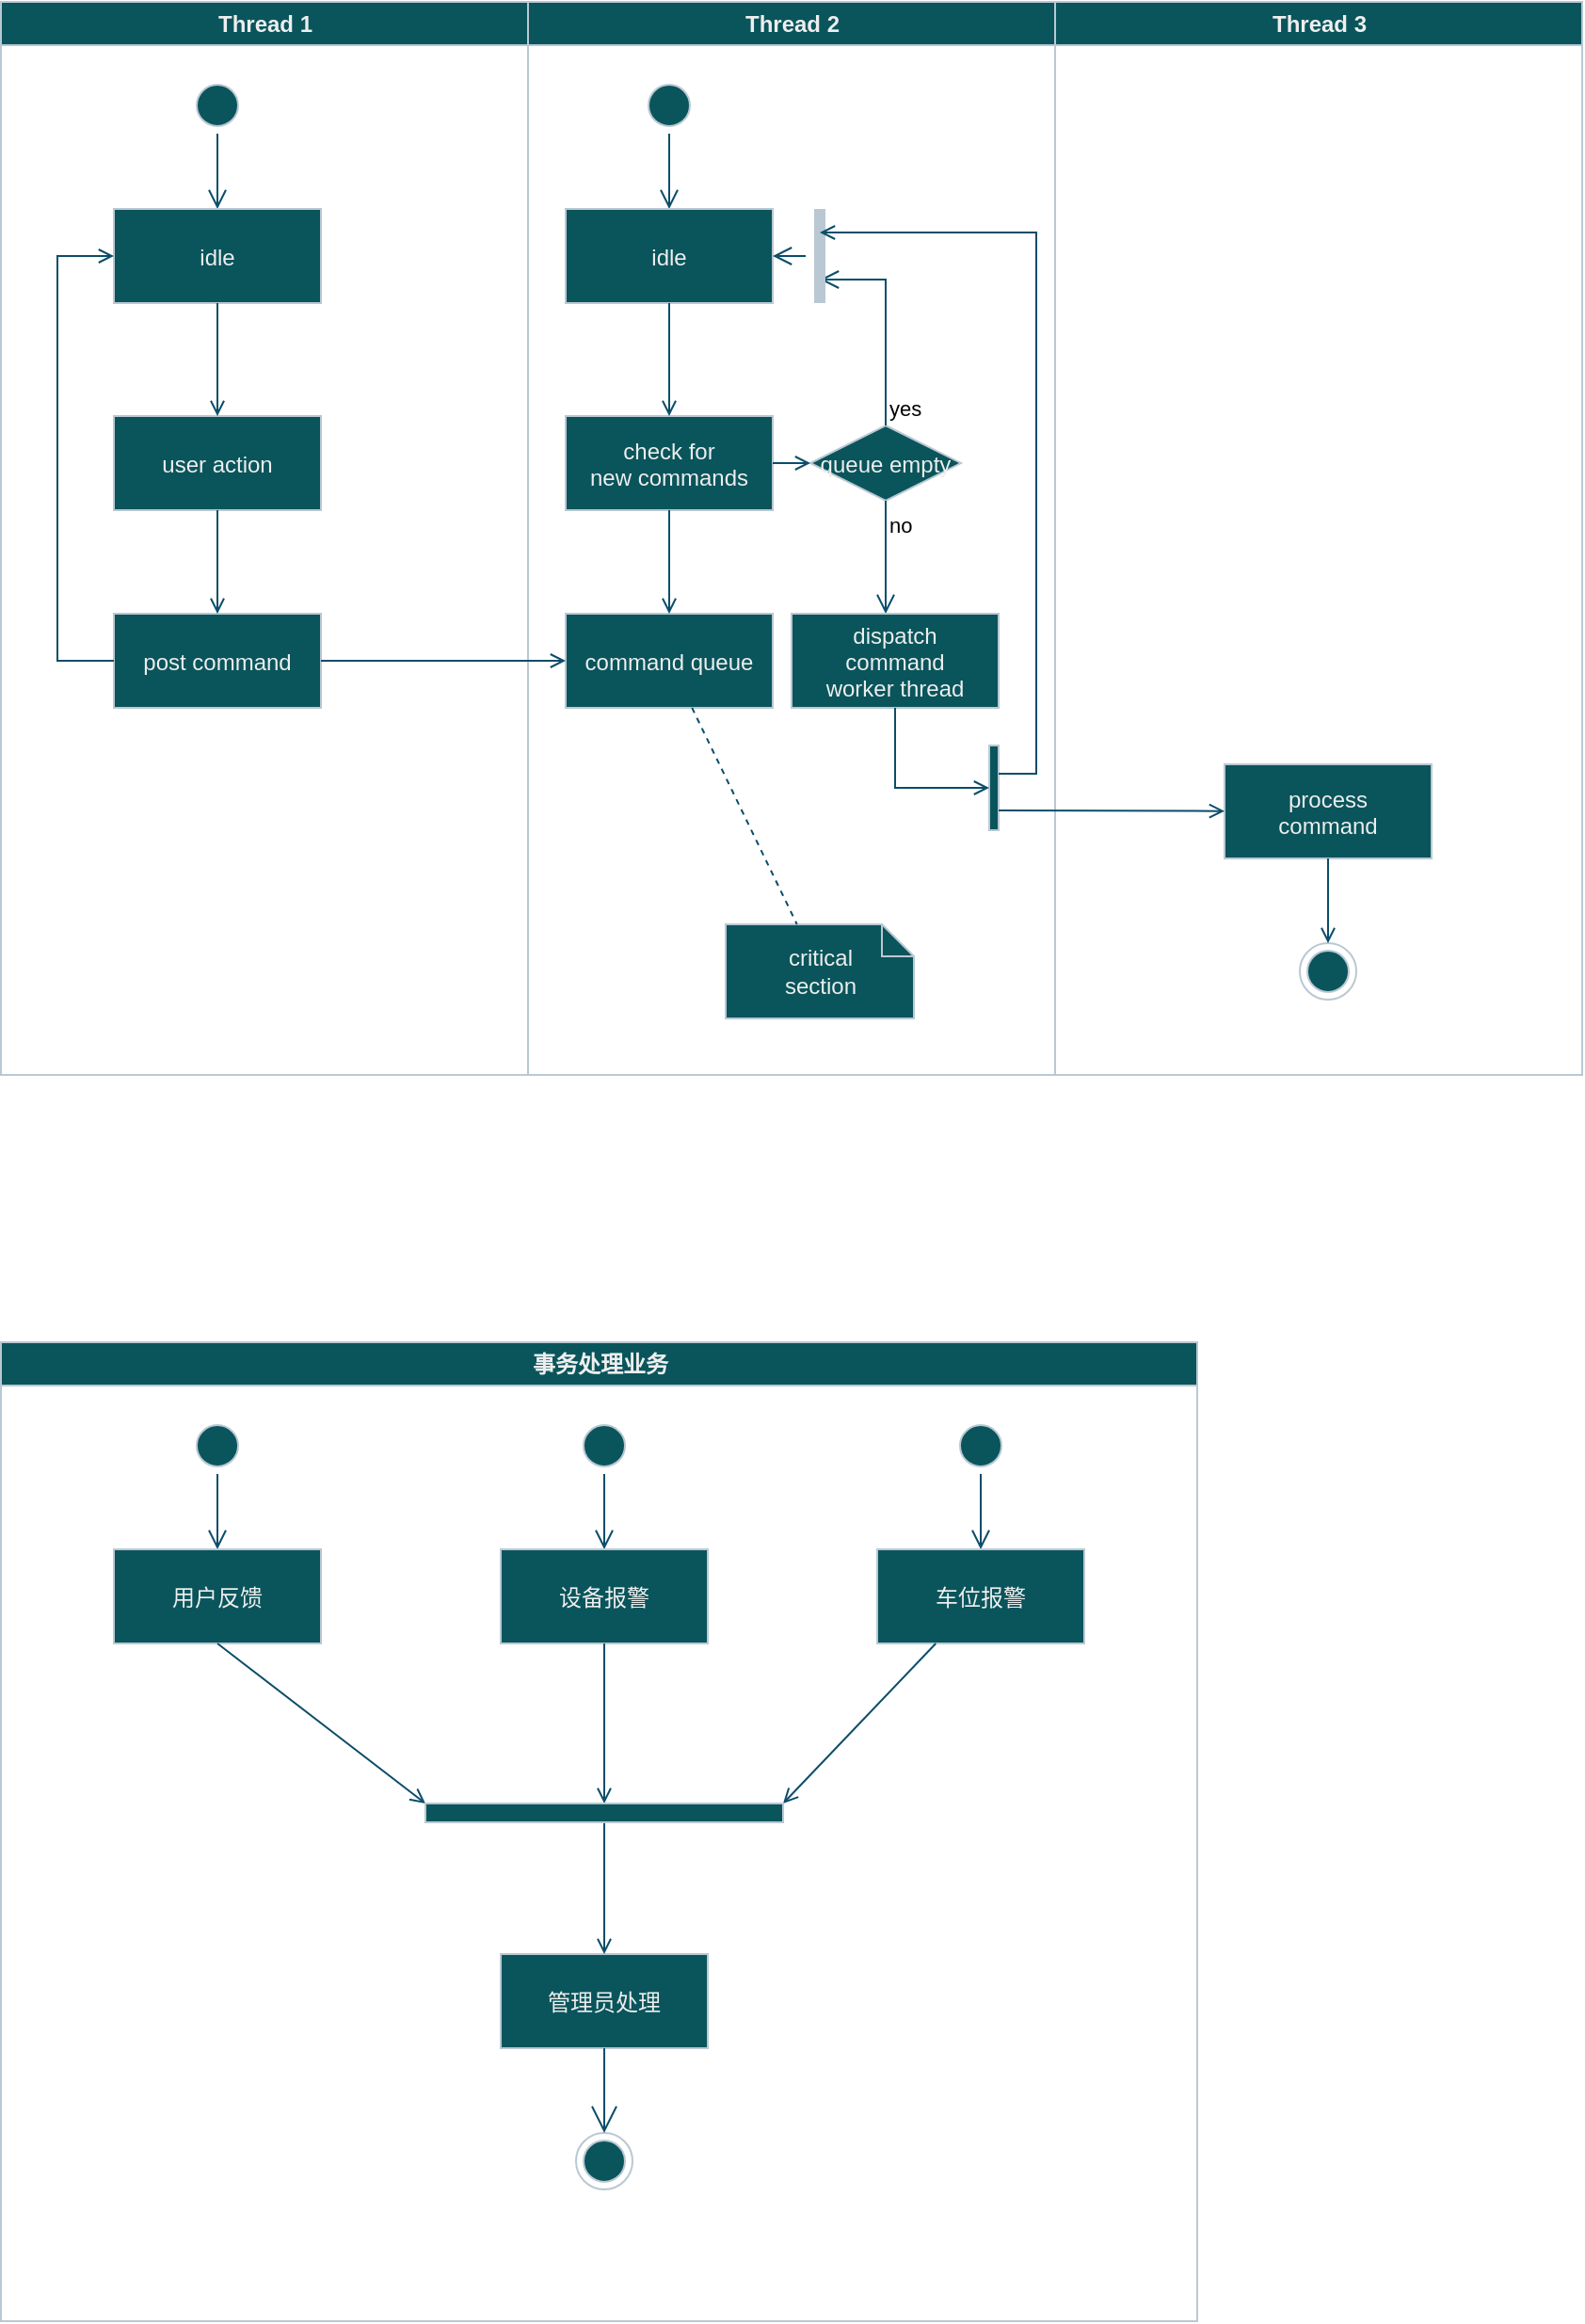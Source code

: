 <mxfile version="26.2.15">
  <diagram name="Page-1" id="e7e014a7-5840-1c2e-5031-d8a46d1fe8dd">
    <mxGraphModel dx="1213" dy="770" grid="1" gridSize="10" guides="1" tooltips="1" connect="1" arrows="1" fold="1" page="1" pageScale="1" pageWidth="1169" pageHeight="826" background="none" math="0" shadow="0">
      <root>
        <mxCell id="0" />
        <mxCell id="1" parent="0" />
        <mxCell id="2" value="Thread 1" style="swimlane;whiteSpace=wrap;labelBackgroundColor=none;fillColor=#09555B;strokeColor=#BAC8D3;fontColor=#EEEEEE;" parent="1" vertex="1">
          <mxGeometry x="164.5" y="128" width="280" height="570" as="geometry" />
        </mxCell>
        <mxCell id="5" value="" style="ellipse;shape=startState;fillColor=#09555B;strokeColor=#BAC8D3;labelBackgroundColor=none;fontColor=#EEEEEE;" parent="2" vertex="1">
          <mxGeometry x="100" y="40" width="30" height="30" as="geometry" />
        </mxCell>
        <mxCell id="6" value="" style="edgeStyle=elbowEdgeStyle;elbow=horizontal;verticalAlign=bottom;endArrow=open;endSize=8;strokeColor=#0B4D6A;endFill=1;rounded=0;labelBackgroundColor=none;fontColor=default;" parent="2" source="5" target="7" edge="1">
          <mxGeometry x="100" y="40" as="geometry">
            <mxPoint x="115" y="110" as="targetPoint" />
          </mxGeometry>
        </mxCell>
        <mxCell id="7" value="idle" style="labelBackgroundColor=none;fillColor=#09555B;strokeColor=#BAC8D3;fontColor=#EEEEEE;" parent="2" vertex="1">
          <mxGeometry x="60" y="110" width="110" height="50" as="geometry" />
        </mxCell>
        <mxCell id="8" value="user action" style="labelBackgroundColor=none;fillColor=#09555B;strokeColor=#BAC8D3;fontColor=#EEEEEE;" parent="2" vertex="1">
          <mxGeometry x="60" y="220" width="110" height="50" as="geometry" />
        </mxCell>
        <mxCell id="9" value="" style="endArrow=open;strokeColor=#0B4D6A;endFill=1;rounded=0;labelBackgroundColor=none;fontColor=default;" parent="2" source="7" target="8" edge="1">
          <mxGeometry relative="1" as="geometry" />
        </mxCell>
        <mxCell id="10" value="post command" style="labelBackgroundColor=none;fillColor=#09555B;strokeColor=#BAC8D3;fontColor=#EEEEEE;" parent="2" vertex="1">
          <mxGeometry x="60" y="325" width="110" height="50" as="geometry" />
        </mxCell>
        <mxCell id="11" value="" style="endArrow=open;strokeColor=#0B4D6A;endFill=1;rounded=0;labelBackgroundColor=none;fontColor=default;" parent="2" source="8" target="10" edge="1">
          <mxGeometry relative="1" as="geometry" />
        </mxCell>
        <mxCell id="12" value="" style="edgeStyle=elbowEdgeStyle;elbow=horizontal;strokeColor=#0B4D6A;endArrow=open;endFill=1;rounded=0;labelBackgroundColor=none;fontColor=default;" parent="2" source="10" target="7" edge="1">
          <mxGeometry width="100" height="100" relative="1" as="geometry">
            <mxPoint x="160" y="290" as="sourcePoint" />
            <mxPoint x="260" y="190" as="targetPoint" />
            <Array as="points">
              <mxPoint x="30" y="250" />
            </Array>
          </mxGeometry>
        </mxCell>
        <mxCell id="3" value="Thread 2" style="swimlane;whiteSpace=wrap;labelBackgroundColor=none;fillColor=#09555B;strokeColor=#BAC8D3;fontColor=#EEEEEE;" parent="1" vertex="1">
          <mxGeometry x="444.5" y="128" width="280" height="570" as="geometry" />
        </mxCell>
        <mxCell id="13" value="" style="ellipse;shape=startState;fillColor=#09555B;strokeColor=#BAC8D3;labelBackgroundColor=none;fontColor=#EEEEEE;" parent="3" vertex="1">
          <mxGeometry x="60" y="40" width="30" height="30" as="geometry" />
        </mxCell>
        <mxCell id="14" value="" style="edgeStyle=elbowEdgeStyle;elbow=horizontal;verticalAlign=bottom;endArrow=open;endSize=8;strokeColor=#0B4D6A;endFill=1;rounded=0;labelBackgroundColor=none;fontColor=default;" parent="3" source="13" target="15" edge="1">
          <mxGeometry x="40" y="20" as="geometry">
            <mxPoint x="55" y="90" as="targetPoint" />
          </mxGeometry>
        </mxCell>
        <mxCell id="15" value="idle" style="labelBackgroundColor=none;fillColor=#09555B;strokeColor=#BAC8D3;fontColor=#EEEEEE;" parent="3" vertex="1">
          <mxGeometry x="20" y="110" width="110" height="50" as="geometry" />
        </mxCell>
        <mxCell id="16" value="check for &#xa;new commands" style="labelBackgroundColor=none;fillColor=#09555B;strokeColor=#BAC8D3;fontColor=#EEEEEE;" parent="3" vertex="1">
          <mxGeometry x="20" y="220" width="110" height="50" as="geometry" />
        </mxCell>
        <mxCell id="17" value="" style="endArrow=open;strokeColor=#0B4D6A;endFill=1;rounded=0;labelBackgroundColor=none;fontColor=default;" parent="3" source="15" target="16" edge="1">
          <mxGeometry relative="1" as="geometry" />
        </mxCell>
        <mxCell id="18" value="command queue" style="labelBackgroundColor=none;fillColor=#09555B;strokeColor=#BAC8D3;fontColor=#EEEEEE;" parent="3" vertex="1">
          <mxGeometry x="20" y="325" width="110" height="50" as="geometry" />
        </mxCell>
        <mxCell id="19" value="" style="endArrow=open;strokeColor=#0B4D6A;endFill=1;rounded=0;labelBackgroundColor=none;fontColor=default;" parent="3" source="16" target="18" edge="1">
          <mxGeometry relative="1" as="geometry" />
        </mxCell>
        <mxCell id="21" value="queue empty" style="rhombus;fillColor=#09555B;strokeColor=#BAC8D3;labelBackgroundColor=none;fontColor=#EEEEEE;" parent="3" vertex="1">
          <mxGeometry x="150" y="225" width="80" height="40" as="geometry" />
        </mxCell>
        <mxCell id="22" value="yes" style="edgeStyle=elbowEdgeStyle;elbow=horizontal;align=left;verticalAlign=bottom;endArrow=open;endSize=8;strokeColor=#0B4D6A;exitX=0.5;exitY=0;endFill=1;rounded=0;entryX=0.75;entryY=0.5;entryPerimeter=0;labelBackgroundColor=none;fontColor=default;" parent="3" source="21" target="25" edge="1">
          <mxGeometry x="-1" relative="1" as="geometry">
            <mxPoint x="160" y="150" as="targetPoint" />
            <Array as="points">
              <mxPoint x="190" y="180" />
            </Array>
          </mxGeometry>
        </mxCell>
        <mxCell id="23" value="no" style="edgeStyle=elbowEdgeStyle;elbow=horizontal;align=left;verticalAlign=top;endArrow=open;endSize=8;strokeColor=#0B4D6A;endFill=1;rounded=0;labelBackgroundColor=none;fontColor=default;" parent="3" source="21" target="30" edge="1">
          <mxGeometry x="-1" relative="1" as="geometry">
            <mxPoint x="190" y="305" as="targetPoint" />
          </mxGeometry>
        </mxCell>
        <mxCell id="24" value="" style="endArrow=open;strokeColor=#0B4D6A;endFill=1;rounded=0;labelBackgroundColor=none;fontColor=default;" parent="3" source="16" target="21" edge="1">
          <mxGeometry relative="1" as="geometry" />
        </mxCell>
        <mxCell id="25" value="" style="shape=line;strokeWidth=6;strokeColor=#BAC8D3;rotation=90;labelBackgroundColor=none;fillColor=#09555B;fontColor=#EEEEEE;" parent="3" vertex="1">
          <mxGeometry x="130" y="127.5" width="50" height="15" as="geometry" />
        </mxCell>
        <mxCell id="26" value="" style="edgeStyle=elbowEdgeStyle;elbow=horizontal;verticalAlign=bottom;endArrow=open;endSize=8;strokeColor=#0B4D6A;endFill=1;rounded=0;labelBackgroundColor=none;fontColor=default;" parent="3" source="25" target="15" edge="1">
          <mxGeometry x="130" y="90" as="geometry">
            <mxPoint x="230" y="140" as="targetPoint" />
          </mxGeometry>
        </mxCell>
        <mxCell id="30" value="dispatch&#xa;command&#xa;worker thread" style="labelBackgroundColor=none;fillColor=#09555B;strokeColor=#BAC8D3;fontColor=#EEEEEE;" parent="3" vertex="1">
          <mxGeometry x="140" y="325" width="110" height="50" as="geometry" />
        </mxCell>
        <mxCell id="31" value="critical&#xa;section" style="shape=note;whiteSpace=wrap;size=17;labelBackgroundColor=none;fillColor=#09555B;strokeColor=#BAC8D3;fontColor=#EEEEEE;" parent="3" vertex="1">
          <mxGeometry x="105" y="490" width="100" height="50" as="geometry" />
        </mxCell>
        <mxCell id="32" value="" style="endArrow=none;strokeColor=#0B4D6A;endFill=0;rounded=0;dashed=1;labelBackgroundColor=none;fontColor=default;" parent="3" source="18" target="31" edge="1">
          <mxGeometry relative="1" as="geometry" />
        </mxCell>
        <mxCell id="34" value="" style="whiteSpace=wrap;strokeColor=#BAC8D3;fillColor=#09555B;labelBackgroundColor=none;fontColor=#EEEEEE;" parent="3" vertex="1">
          <mxGeometry x="245" y="395" width="5" height="45" as="geometry" />
        </mxCell>
        <mxCell id="41" value="" style="edgeStyle=elbowEdgeStyle;elbow=horizontal;entryX=0;entryY=0.5;strokeColor=#0B4D6A;endArrow=open;endFill=1;rounded=0;labelBackgroundColor=none;fontColor=default;" parent="3" source="30" target="34" edge="1">
          <mxGeometry width="100" height="100" relative="1" as="geometry">
            <mxPoint x="60" y="480" as="sourcePoint" />
            <mxPoint x="160" y="380" as="targetPoint" />
            <Array as="points">
              <mxPoint x="195" y="400" />
            </Array>
          </mxGeometry>
        </mxCell>
        <mxCell id="4" value="Thread 3" style="swimlane;whiteSpace=wrap;labelBackgroundColor=none;fillColor=#09555B;strokeColor=#BAC8D3;fontColor=#EEEEEE;" parent="1" vertex="1">
          <mxGeometry x="724.5" y="128" width="280" height="570" as="geometry" />
        </mxCell>
        <mxCell id="33" value="process&#xa;command" style="labelBackgroundColor=none;fillColor=#09555B;strokeColor=#BAC8D3;fontColor=#EEEEEE;" parent="4" vertex="1">
          <mxGeometry x="90" y="405" width="110" height="50" as="geometry" />
        </mxCell>
        <mxCell id="35" value="" style="edgeStyle=elbowEdgeStyle;elbow=horizontal;strokeColor=#0B4D6A;endArrow=open;endFill=1;rounded=0;entryX=0.25;entryY=0.5;entryPerimeter=0;labelBackgroundColor=none;fontColor=default;" parent="4" target="25" edge="1">
          <mxGeometry width="100" height="100" relative="1" as="geometry">
            <mxPoint x="-30" y="410" as="sourcePoint" />
            <mxPoint x="-120" y="120" as="targetPoint" />
            <Array as="points">
              <mxPoint x="-10" y="135" />
            </Array>
          </mxGeometry>
        </mxCell>
        <mxCell id="37" value="" style="edgeStyle=none;strokeColor=#0B4D6A;endArrow=open;endFill=1;rounded=0;labelBackgroundColor=none;fontColor=default;" parent="4" target="33" edge="1">
          <mxGeometry width="100" height="100" relative="1" as="geometry">
            <mxPoint x="-30" y="429.5" as="sourcePoint" />
            <mxPoint x="90" y="429.5" as="targetPoint" />
          </mxGeometry>
        </mxCell>
        <mxCell id="38" value="" style="ellipse;shape=endState;fillColor=#09555B;strokeColor=#BAC8D3;labelBackgroundColor=none;fontColor=#EEEEEE;" parent="4" vertex="1">
          <mxGeometry x="130" y="500" width="30" height="30" as="geometry" />
        </mxCell>
        <mxCell id="39" value="" style="endArrow=open;strokeColor=#0B4D6A;endFill=1;rounded=0;labelBackgroundColor=none;fontColor=default;" parent="4" source="33" target="38" edge="1">
          <mxGeometry relative="1" as="geometry" />
        </mxCell>
        <mxCell id="20" value="" style="endArrow=open;strokeColor=#0B4D6A;endFill=1;rounded=0;labelBackgroundColor=none;fontColor=default;" parent="1" source="10" target="18" edge="1">
          <mxGeometry relative="1" as="geometry" />
        </mxCell>
        <mxCell id="lyTpyZEk_1ZjZFudlgv6-41" value="事务处理业务" style="swimlane;whiteSpace=wrap;labelBackgroundColor=none;fillColor=#09555B;strokeColor=#BAC8D3;fontColor=#EEEEEE;" vertex="1" parent="1">
          <mxGeometry x="164.5" y="840" width="635.5" height="520" as="geometry" />
        </mxCell>
        <mxCell id="lyTpyZEk_1ZjZFudlgv6-42" value="" style="ellipse;shape=startState;fillColor=#09555B;strokeColor=#BAC8D3;labelBackgroundColor=none;fontColor=#EEEEEE;" vertex="1" parent="lyTpyZEk_1ZjZFudlgv6-41">
          <mxGeometry x="100" y="40" width="30" height="30" as="geometry" />
        </mxCell>
        <mxCell id="lyTpyZEk_1ZjZFudlgv6-43" value="" style="edgeStyle=elbowEdgeStyle;elbow=horizontal;verticalAlign=bottom;endArrow=open;endSize=8;strokeColor=#0B4D6A;endFill=1;rounded=0;labelBackgroundColor=none;fontColor=default;" edge="1" parent="lyTpyZEk_1ZjZFudlgv6-41" source="lyTpyZEk_1ZjZFudlgv6-42" target="lyTpyZEk_1ZjZFudlgv6-44">
          <mxGeometry x="100" y="40" as="geometry">
            <mxPoint x="115" y="110" as="targetPoint" />
          </mxGeometry>
        </mxCell>
        <mxCell id="lyTpyZEk_1ZjZFudlgv6-44" value="用户反馈" style="labelBackgroundColor=none;fillColor=#09555B;strokeColor=#BAC8D3;fontColor=#EEEEEE;" vertex="1" parent="lyTpyZEk_1ZjZFudlgv6-41">
          <mxGeometry x="60" y="110" width="110" height="50" as="geometry" />
        </mxCell>
        <mxCell id="lyTpyZEk_1ZjZFudlgv6-57" value="" style="ellipse;shape=startState;fillColor=#09555B;strokeColor=#BAC8D3;labelBackgroundColor=none;fontColor=#EEEEEE;" vertex="1" parent="lyTpyZEk_1ZjZFudlgv6-41">
          <mxGeometry x="305.5" y="40" width="30" height="30" as="geometry" />
        </mxCell>
        <mxCell id="lyTpyZEk_1ZjZFudlgv6-58" value="" style="edgeStyle=elbowEdgeStyle;elbow=horizontal;verticalAlign=bottom;endArrow=open;endSize=8;strokeColor=#0B4D6A;endFill=1;rounded=0;labelBackgroundColor=none;fontColor=default;" edge="1" parent="lyTpyZEk_1ZjZFudlgv6-41" source="lyTpyZEk_1ZjZFudlgv6-57" target="lyTpyZEk_1ZjZFudlgv6-59">
          <mxGeometry x="-64.5" y="-790" as="geometry">
            <mxPoint x="320.5" y="110" as="targetPoint" />
          </mxGeometry>
        </mxCell>
        <mxCell id="lyTpyZEk_1ZjZFudlgv6-59" value="设备报警" style="labelBackgroundColor=none;fillColor=#09555B;strokeColor=#BAC8D3;fontColor=#EEEEEE;" vertex="1" parent="lyTpyZEk_1ZjZFudlgv6-41">
          <mxGeometry x="265.5" y="110" width="110" height="50" as="geometry" />
        </mxCell>
        <mxCell id="lyTpyZEk_1ZjZFudlgv6-61" value="" style="endArrow=open;strokeColor=#0B4D6A;endFill=1;rounded=0;labelBackgroundColor=none;fontColor=default;" edge="1" parent="lyTpyZEk_1ZjZFudlgv6-41" source="lyTpyZEk_1ZjZFudlgv6-59" target="lyTpyZEk_1ZjZFudlgv6-74">
          <mxGeometry relative="1" as="geometry">
            <mxPoint x="320.5" y="210" as="targetPoint" />
          </mxGeometry>
        </mxCell>
        <mxCell id="lyTpyZEk_1ZjZFudlgv6-62" value="管理员处理" style="labelBackgroundColor=none;fillColor=#09555B;strokeColor=#BAC8D3;fontColor=#EEEEEE;" vertex="1" parent="lyTpyZEk_1ZjZFudlgv6-41">
          <mxGeometry x="265.5" y="325" width="110" height="50" as="geometry" />
        </mxCell>
        <mxCell id="lyTpyZEk_1ZjZFudlgv6-63" value="" style="endArrow=open;strokeColor=#0B4D6A;endFill=1;rounded=0;labelBackgroundColor=none;fontColor=default;" edge="1" parent="lyTpyZEk_1ZjZFudlgv6-41" source="lyTpyZEk_1ZjZFudlgv6-74" target="lyTpyZEk_1ZjZFudlgv6-62">
          <mxGeometry relative="1" as="geometry">
            <mxPoint x="320.5" y="270.0" as="sourcePoint" />
          </mxGeometry>
        </mxCell>
        <mxCell id="lyTpyZEk_1ZjZFudlgv6-65" value="" style="ellipse;shape=startState;fillColor=#09555B;strokeColor=#BAC8D3;labelBackgroundColor=none;fontColor=#EEEEEE;" vertex="1" parent="lyTpyZEk_1ZjZFudlgv6-41">
          <mxGeometry x="505.5" y="40" width="30" height="30" as="geometry" />
        </mxCell>
        <mxCell id="lyTpyZEk_1ZjZFudlgv6-66" value="" style="edgeStyle=elbowEdgeStyle;elbow=horizontal;verticalAlign=bottom;endArrow=open;endSize=8;strokeColor=#0B4D6A;endFill=1;rounded=0;labelBackgroundColor=none;fontColor=default;" edge="1" parent="lyTpyZEk_1ZjZFudlgv6-41" source="lyTpyZEk_1ZjZFudlgv6-65" target="lyTpyZEk_1ZjZFudlgv6-67">
          <mxGeometry x="-64.5" y="-790" as="geometry">
            <mxPoint x="520.5" y="110" as="targetPoint" />
          </mxGeometry>
        </mxCell>
        <mxCell id="lyTpyZEk_1ZjZFudlgv6-67" value="车位报警" style="labelBackgroundColor=none;fillColor=#09555B;strokeColor=#BAC8D3;fontColor=#EEEEEE;" vertex="1" parent="lyTpyZEk_1ZjZFudlgv6-41">
          <mxGeometry x="465.5" y="110" width="110" height="50" as="geometry" />
        </mxCell>
        <mxCell id="lyTpyZEk_1ZjZFudlgv6-69" value="" style="endArrow=open;strokeColor=#0B4D6A;endFill=1;rounded=0;labelBackgroundColor=none;fontColor=default;" edge="1" parent="lyTpyZEk_1ZjZFudlgv6-41" source="lyTpyZEk_1ZjZFudlgv6-67" target="lyTpyZEk_1ZjZFudlgv6-74">
          <mxGeometry relative="1" as="geometry">
            <mxPoint x="520.5" y="220" as="targetPoint" />
          </mxGeometry>
        </mxCell>
        <mxCell id="lyTpyZEk_1ZjZFudlgv6-71" value="" style="endArrow=open;strokeColor=#0B4D6A;endFill=1;rounded=0;labelBackgroundColor=none;fontColor=default;exitX=0.5;exitY=1;exitDx=0;exitDy=0;" edge="1" parent="lyTpyZEk_1ZjZFudlgv6-41" source="lyTpyZEk_1ZjZFudlgv6-44" target="lyTpyZEk_1ZjZFudlgv6-74">
          <mxGeometry relative="1" as="geometry">
            <mxPoint x="520.5" y="270.0" as="sourcePoint" />
            <mxPoint x="285.5" y="240" as="targetPoint" />
          </mxGeometry>
        </mxCell>
        <mxCell id="lyTpyZEk_1ZjZFudlgv6-74" value="" style="html=1;points=[[0,0,0,0,5],[0,1,0,0,-5],[1,0,0,0,5],[1,1,0,0,-5]];perimeter=orthogonalPerimeter;outlineConnect=0;targetShapes=umlLifeline;portConstraint=eastwest;newEdgeStyle={&quot;curved&quot;:0,&quot;rounded&quot;:0};strokeColor=#BAC8D3;fontColor=#EEEEEE;fillColor=#09555B;rotation=90;" vertex="1" parent="lyTpyZEk_1ZjZFudlgv6-41">
          <mxGeometry x="315.5" y="155" width="10" height="190" as="geometry" />
        </mxCell>
        <mxCell id="lyTpyZEk_1ZjZFudlgv6-75" value="" style="ellipse;shape=endState;fillColor=#09555B;strokeColor=#BAC8D3;labelBackgroundColor=none;fontColor=#EEEEEE;" vertex="1" parent="lyTpyZEk_1ZjZFudlgv6-41">
          <mxGeometry x="305.5" y="420" width="30" height="30" as="geometry" />
        </mxCell>
        <mxCell id="lyTpyZEk_1ZjZFudlgv6-76" value="" style="endArrow=open;endFill=1;endSize=12;html=1;rounded=0;strokeColor=#0B4D6A;entryX=0.5;entryY=0;entryDx=0;entryDy=0;exitX=0.5;exitY=1;exitDx=0;exitDy=0;" edge="1" parent="lyTpyZEk_1ZjZFudlgv6-41" source="lyTpyZEk_1ZjZFudlgv6-62" target="lyTpyZEk_1ZjZFudlgv6-75">
          <mxGeometry width="160" relative="1" as="geometry">
            <mxPoint x="235.5" y="350" as="sourcePoint" />
            <mxPoint x="395.5" y="350" as="targetPoint" />
          </mxGeometry>
        </mxCell>
      </root>
    </mxGraphModel>
  </diagram>
</mxfile>
